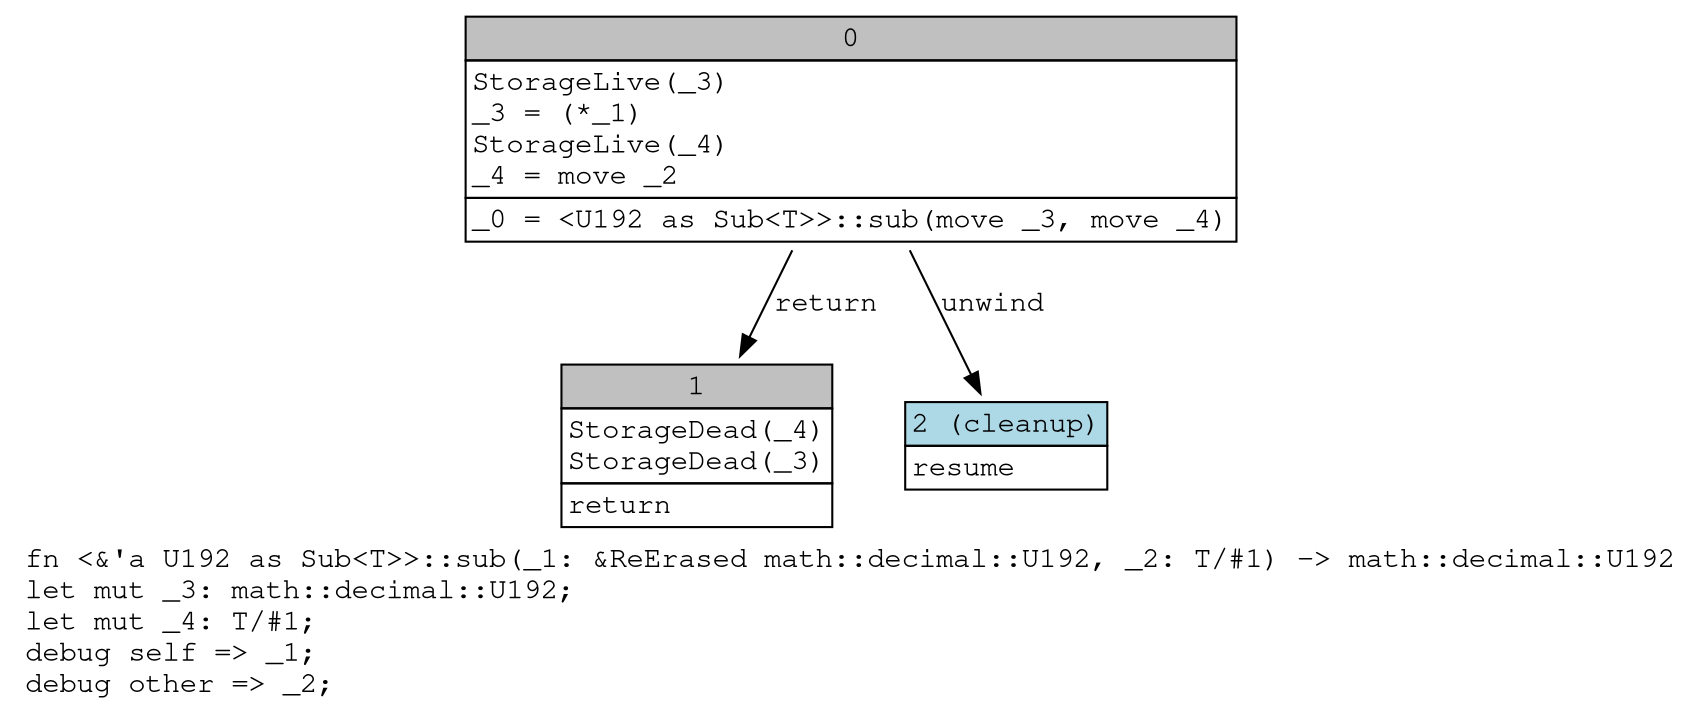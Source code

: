 digraph Mir_0_927 {
    graph [fontname="Courier, monospace"];
    node [fontname="Courier, monospace"];
    edge [fontname="Courier, monospace"];
    label=<fn &lt;&amp;'a U192 as Sub&lt;T&gt;&gt;::sub(_1: &amp;ReErased math::decimal::U192, _2: T/#1) -&gt; math::decimal::U192<br align="left"/>let mut _3: math::decimal::U192;<br align="left"/>let mut _4: T/#1;<br align="left"/>debug self =&gt; _1;<br align="left"/>debug other =&gt; _2;<br align="left"/>>;
    bb0__0_927 [shape="none", label=<<table border="0" cellborder="1" cellspacing="0"><tr><td bgcolor="gray" align="center" colspan="1">0</td></tr><tr><td align="left" balign="left">StorageLive(_3)<br/>_3 = (*_1)<br/>StorageLive(_4)<br/>_4 = move _2<br/></td></tr><tr><td align="left">_0 = &lt;U192 as Sub&lt;T&gt;&gt;::sub(move _3, move _4)</td></tr></table>>];
    bb1__0_927 [shape="none", label=<<table border="0" cellborder="1" cellspacing="0"><tr><td bgcolor="gray" align="center" colspan="1">1</td></tr><tr><td align="left" balign="left">StorageDead(_4)<br/>StorageDead(_3)<br/></td></tr><tr><td align="left">return</td></tr></table>>];
    bb2__0_927 [shape="none", label=<<table border="0" cellborder="1" cellspacing="0"><tr><td bgcolor="lightblue" align="center" colspan="1">2 (cleanup)</td></tr><tr><td align="left">resume</td></tr></table>>];
    bb0__0_927 -> bb1__0_927 [label="return"];
    bb0__0_927 -> bb2__0_927 [label="unwind"];
}
